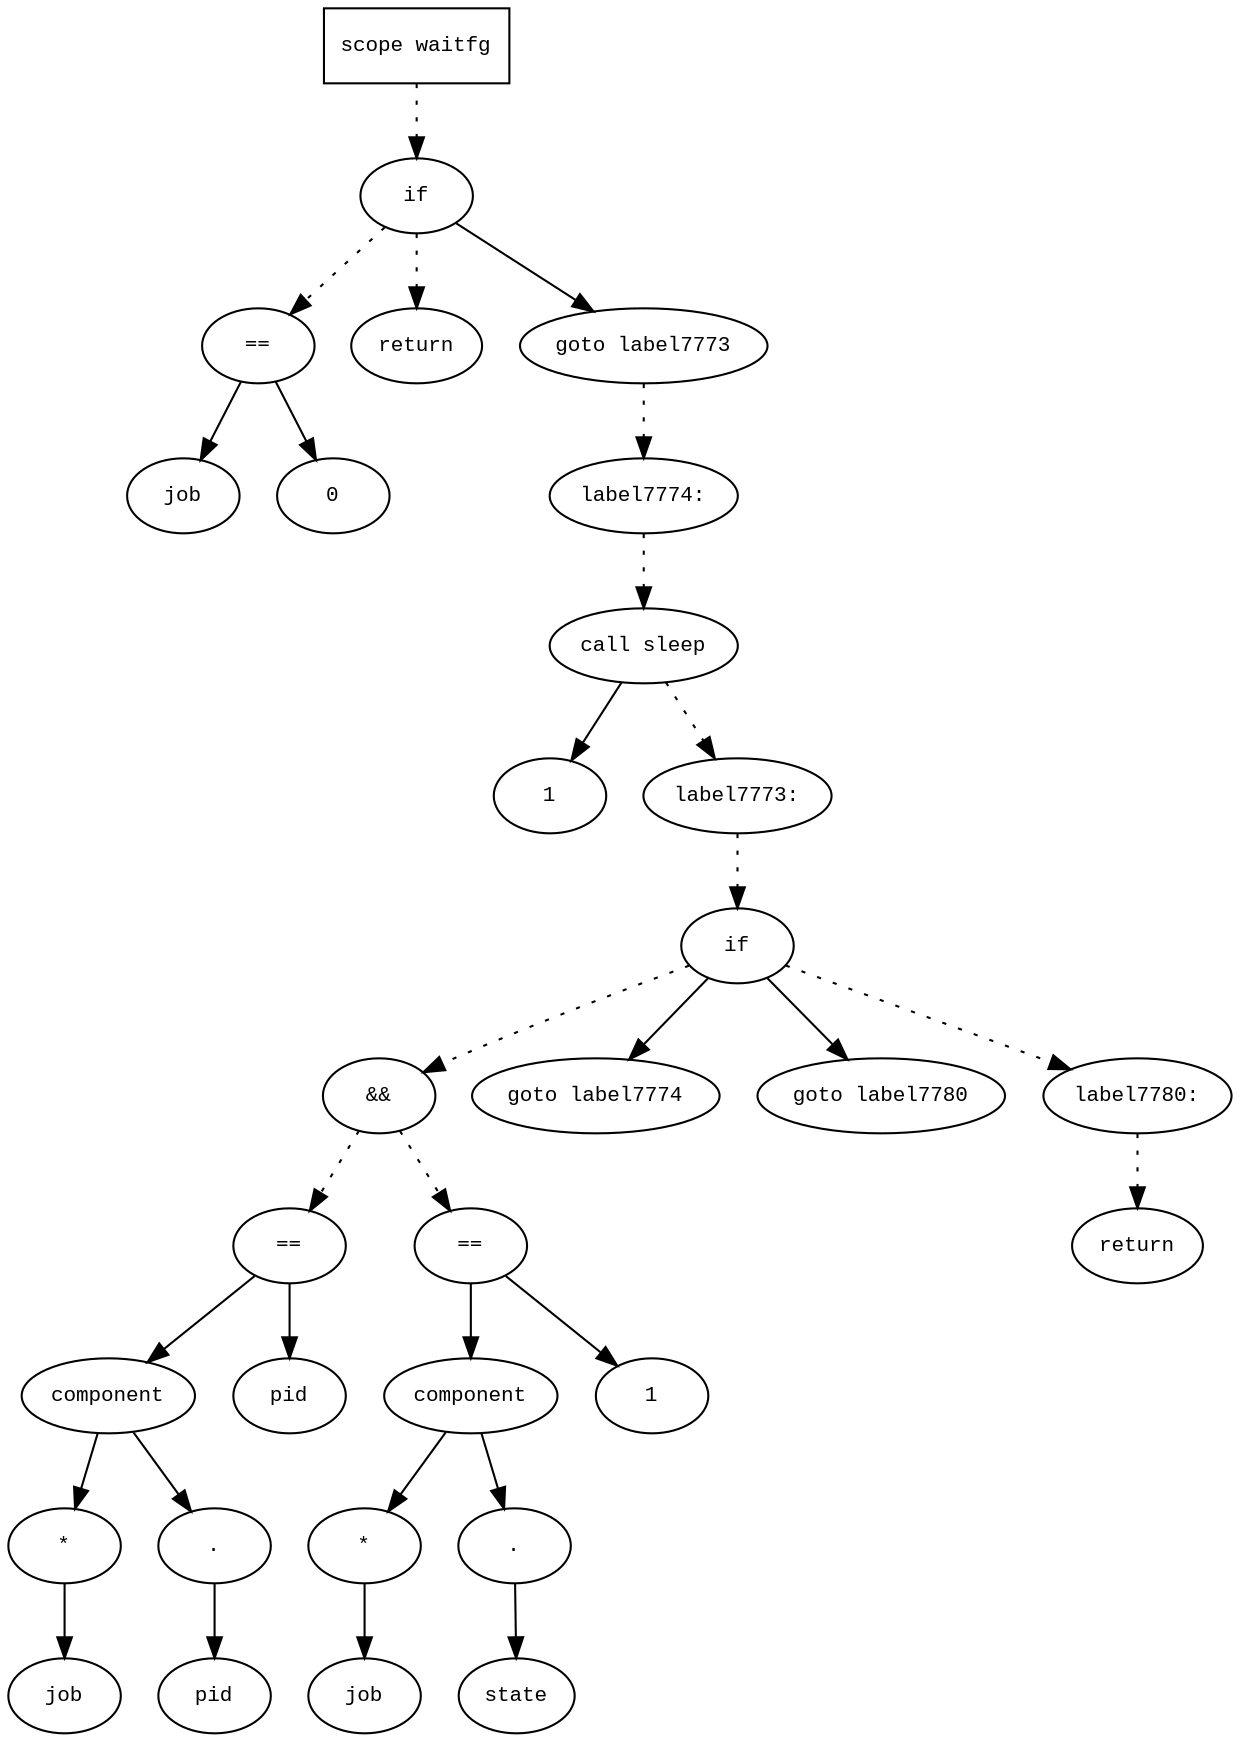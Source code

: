digraph AST {
  graph [fontname="Times New Roman",fontsize=10];
  node  [fontname="Courier New",fontsize=10];
  edge  [fontname="Times New Roman",fontsize=10];

  node1 [label="scope waitfg",shape=box];
  node2 [label="if",shape=ellipse];
  node1 -> node2 [style=dotted];
  node3 [label="==",shape=ellipse];
  node4 [label="job",shape=ellipse];
  node3 -> node4;
  node5 [label="0",shape=ellipse];
  node3 -> node5;
  node2 -> node3 [style=dotted];
  node6 [label="return",shape=ellipse];
  node2 -> node6 [style=dotted];
  node7 [label="goto label7773",shape=ellipse];
  node2 -> node7;
  node8 [label="label7774:",shape=ellipse];
  node7 -> node8 [style=dotted];
  node9 [label="call sleep",shape=ellipse];
  node10 [label="1",shape=ellipse];
  node9 -> node10;
  node8 -> node9 [style=dotted];
  node11 [label="label7773:",shape=ellipse];
  node9 -> node11 [style=dotted];
  node12 [label="if",shape=ellipse];
  node11 -> node12 [style=dotted];
  node13 [label="&&",shape=ellipse];
  node14 [label="==",shape=ellipse];
  node15 [label="component",shape=ellipse];
  node14 -> node15;
  node16 [label="*",shape=ellipse];
  node17 [label="job",shape=ellipse];
  node16 -> node17;
  node15 -> node16;
  node18 [label=".",shape=ellipse];
  node15 -> node18;
  node19 [label="pid",shape=ellipse];
  node18 -> node19;
  node20 [label="pid",shape=ellipse];
  node14 -> node20;
  node13 -> node14 [style=dotted];
  node21 [label="==",shape=ellipse];
  node22 [label="component",shape=ellipse];
  node21 -> node22;
  node23 [label="*",shape=ellipse];
  node24 [label="job",shape=ellipse];
  node23 -> node24;
  node22 -> node23;
  node25 [label=".",shape=ellipse];
  node22 -> node25;
  node26 [label="state",shape=ellipse];
  node25 -> node26;
  node27 [label="1",shape=ellipse];
  node21 -> node27;
  node13 -> node21 [style=dotted];
  node12 -> node13 [style=dotted];
  node28 [label="goto label7774",shape=ellipse];
  node12 -> node28;
  node29 [label="goto label7780",shape=ellipse];
  node12 -> node29;
  node30 [label="label7780:",shape=ellipse];
  node12 -> node30 [style=dotted];
  node31 [label="return",shape=ellipse];
  node30 -> node31 [style=dotted];
} 